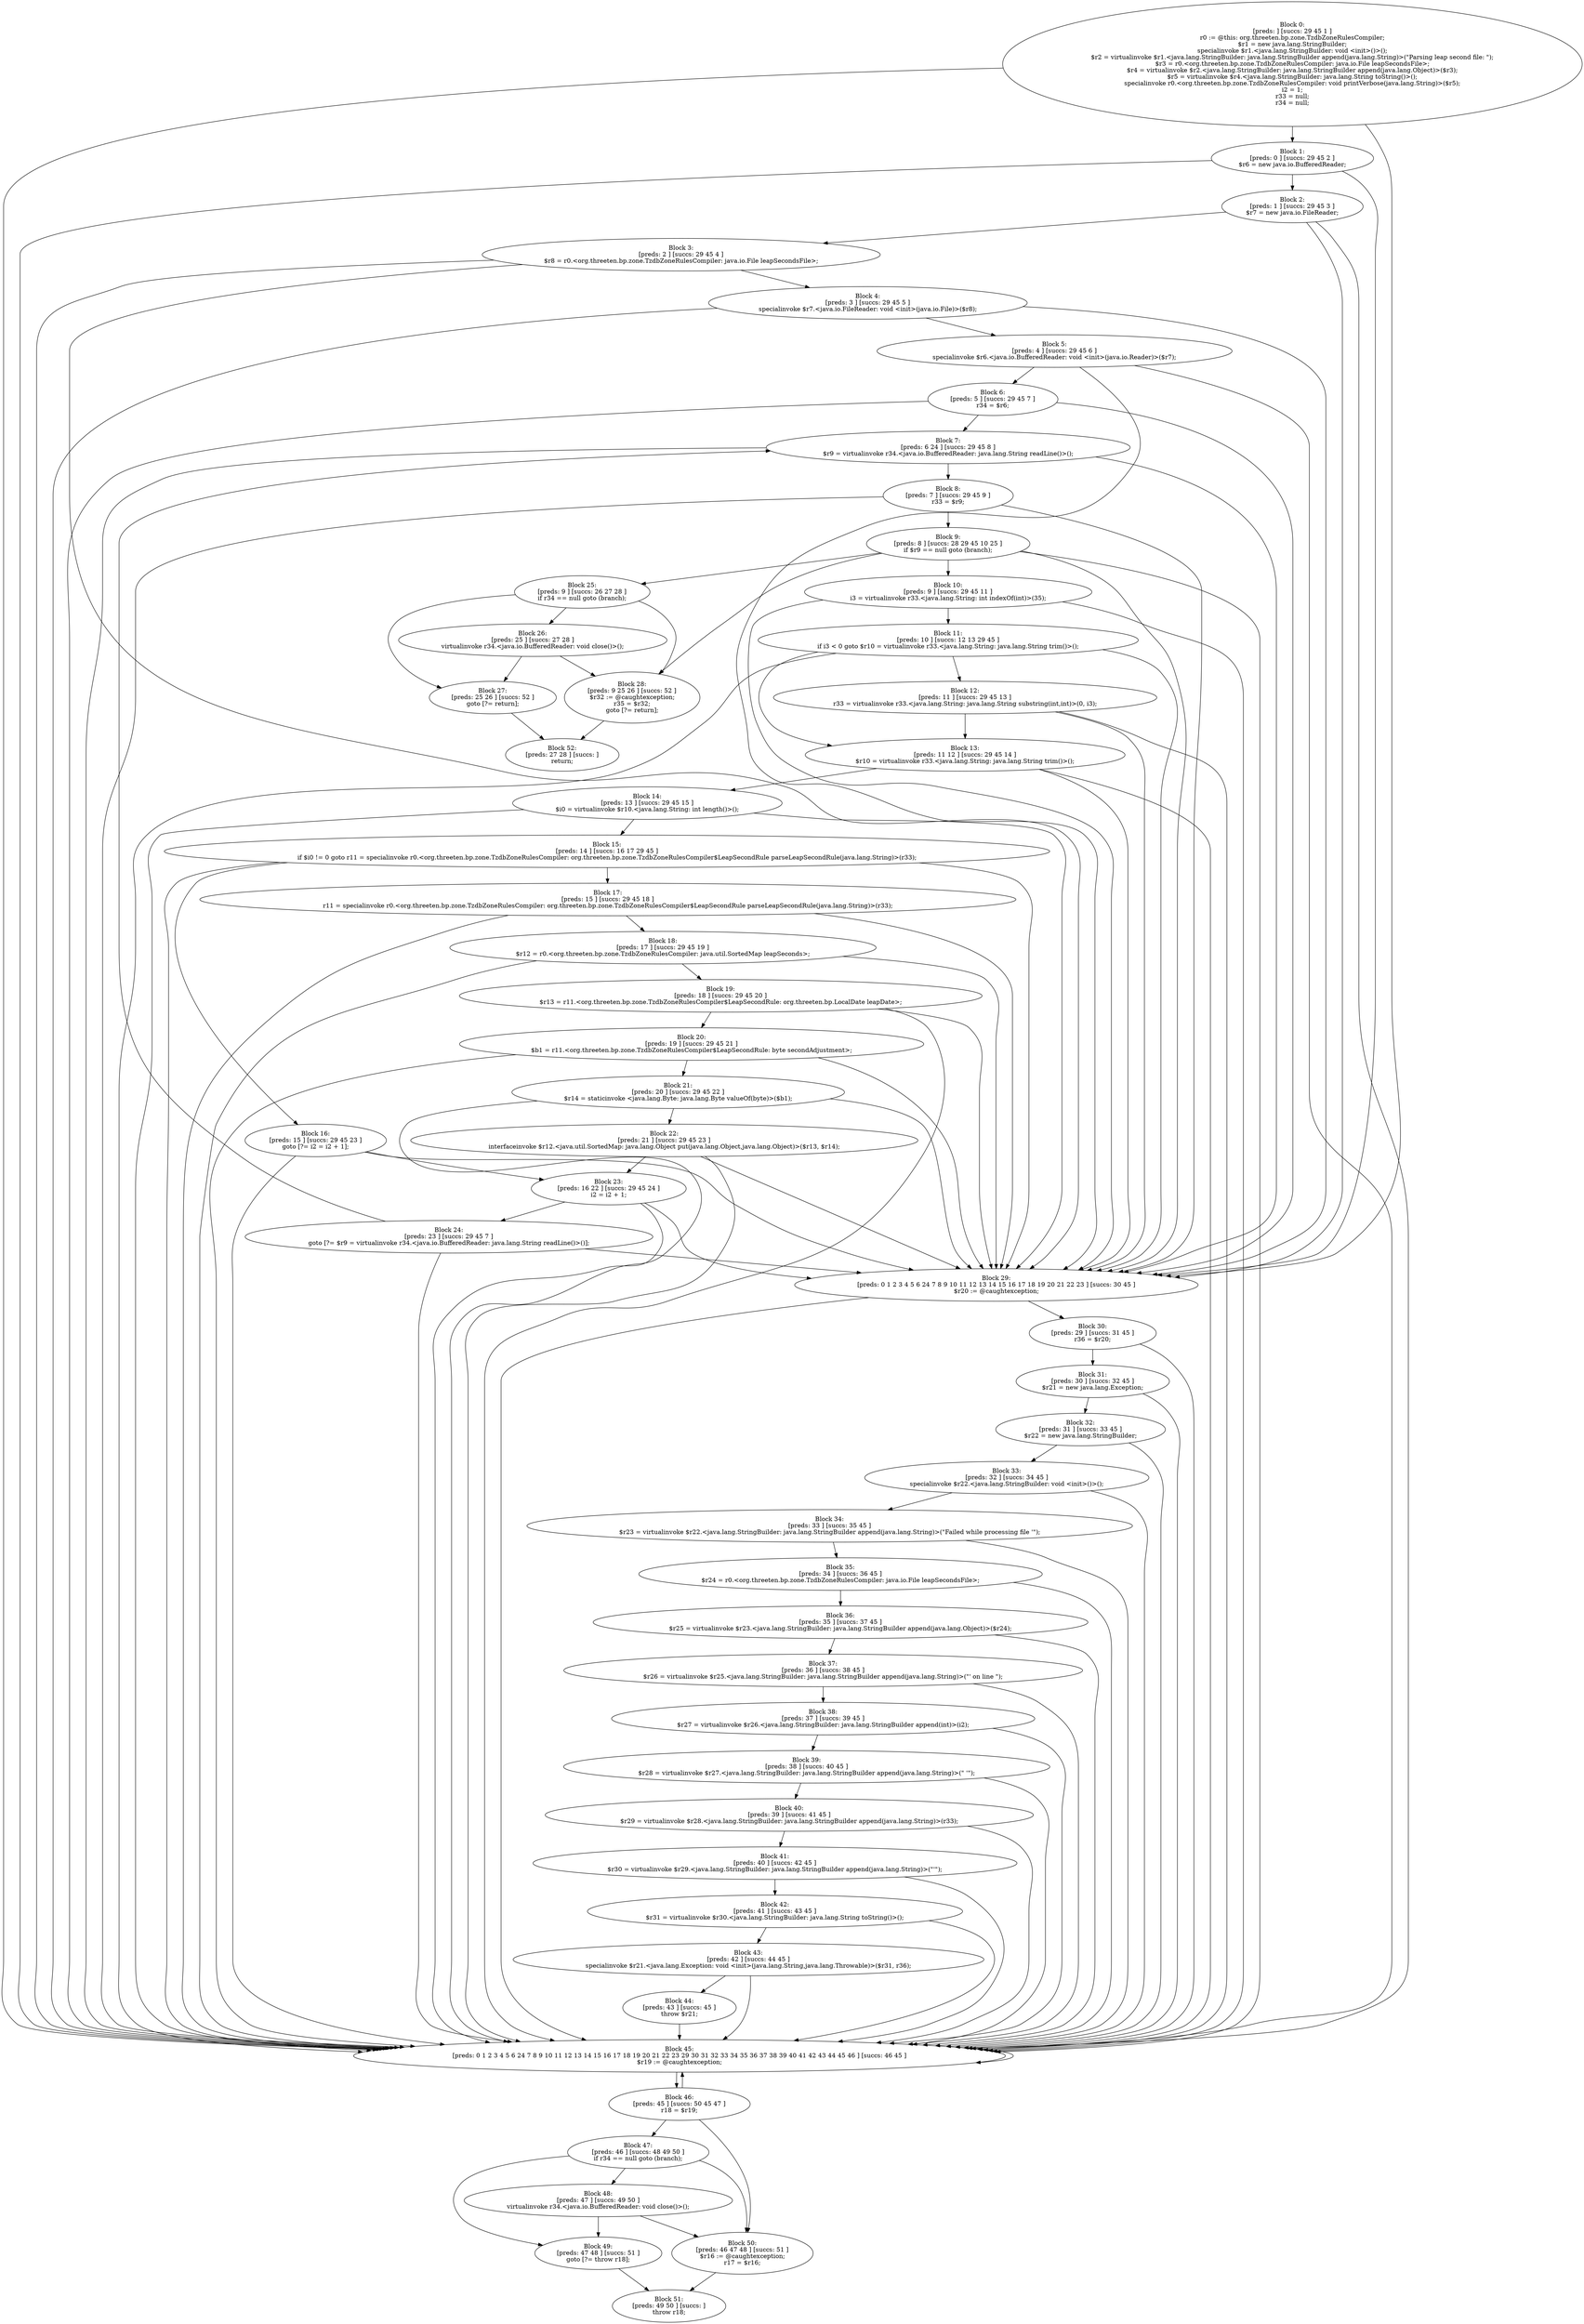 digraph "unitGraph" {
    "Block 0:
[preds: ] [succs: 29 45 1 ]
r0 := @this: org.threeten.bp.zone.TzdbZoneRulesCompiler;
$r1 = new java.lang.StringBuilder;
specialinvoke $r1.<java.lang.StringBuilder: void <init>()>();
$r2 = virtualinvoke $r1.<java.lang.StringBuilder: java.lang.StringBuilder append(java.lang.String)>(\"Parsing leap second file: \");
$r3 = r0.<org.threeten.bp.zone.TzdbZoneRulesCompiler: java.io.File leapSecondsFile>;
$r4 = virtualinvoke $r2.<java.lang.StringBuilder: java.lang.StringBuilder append(java.lang.Object)>($r3);
$r5 = virtualinvoke $r4.<java.lang.StringBuilder: java.lang.String toString()>();
specialinvoke r0.<org.threeten.bp.zone.TzdbZoneRulesCompiler: void printVerbose(java.lang.String)>($r5);
i2 = 1;
r33 = null;
r34 = null;
"
    "Block 1:
[preds: 0 ] [succs: 29 45 2 ]
$r6 = new java.io.BufferedReader;
"
    "Block 2:
[preds: 1 ] [succs: 29 45 3 ]
$r7 = new java.io.FileReader;
"
    "Block 3:
[preds: 2 ] [succs: 29 45 4 ]
$r8 = r0.<org.threeten.bp.zone.TzdbZoneRulesCompiler: java.io.File leapSecondsFile>;
"
    "Block 4:
[preds: 3 ] [succs: 29 45 5 ]
specialinvoke $r7.<java.io.FileReader: void <init>(java.io.File)>($r8);
"
    "Block 5:
[preds: 4 ] [succs: 29 45 6 ]
specialinvoke $r6.<java.io.BufferedReader: void <init>(java.io.Reader)>($r7);
"
    "Block 6:
[preds: 5 ] [succs: 29 45 7 ]
r34 = $r6;
"
    "Block 7:
[preds: 6 24 ] [succs: 29 45 8 ]
$r9 = virtualinvoke r34.<java.io.BufferedReader: java.lang.String readLine()>();
"
    "Block 8:
[preds: 7 ] [succs: 29 45 9 ]
r33 = $r9;
"
    "Block 9:
[preds: 8 ] [succs: 28 29 45 10 25 ]
if $r9 == null goto (branch);
"
    "Block 10:
[preds: 9 ] [succs: 29 45 11 ]
i3 = virtualinvoke r33.<java.lang.String: int indexOf(int)>(35);
"
    "Block 11:
[preds: 10 ] [succs: 12 13 29 45 ]
if i3 < 0 goto $r10 = virtualinvoke r33.<java.lang.String: java.lang.String trim()>();
"
    "Block 12:
[preds: 11 ] [succs: 29 45 13 ]
r33 = virtualinvoke r33.<java.lang.String: java.lang.String substring(int,int)>(0, i3);
"
    "Block 13:
[preds: 11 12 ] [succs: 29 45 14 ]
$r10 = virtualinvoke r33.<java.lang.String: java.lang.String trim()>();
"
    "Block 14:
[preds: 13 ] [succs: 29 45 15 ]
$i0 = virtualinvoke $r10.<java.lang.String: int length()>();
"
    "Block 15:
[preds: 14 ] [succs: 16 17 29 45 ]
if $i0 != 0 goto r11 = specialinvoke r0.<org.threeten.bp.zone.TzdbZoneRulesCompiler: org.threeten.bp.zone.TzdbZoneRulesCompiler$LeapSecondRule parseLeapSecondRule(java.lang.String)>(r33);
"
    "Block 16:
[preds: 15 ] [succs: 29 45 23 ]
goto [?= i2 = i2 + 1];
"
    "Block 17:
[preds: 15 ] [succs: 29 45 18 ]
r11 = specialinvoke r0.<org.threeten.bp.zone.TzdbZoneRulesCompiler: org.threeten.bp.zone.TzdbZoneRulesCompiler$LeapSecondRule parseLeapSecondRule(java.lang.String)>(r33);
"
    "Block 18:
[preds: 17 ] [succs: 29 45 19 ]
$r12 = r0.<org.threeten.bp.zone.TzdbZoneRulesCompiler: java.util.SortedMap leapSeconds>;
"
    "Block 19:
[preds: 18 ] [succs: 29 45 20 ]
$r13 = r11.<org.threeten.bp.zone.TzdbZoneRulesCompiler$LeapSecondRule: org.threeten.bp.LocalDate leapDate>;
"
    "Block 20:
[preds: 19 ] [succs: 29 45 21 ]
$b1 = r11.<org.threeten.bp.zone.TzdbZoneRulesCompiler$LeapSecondRule: byte secondAdjustment>;
"
    "Block 21:
[preds: 20 ] [succs: 29 45 22 ]
$r14 = staticinvoke <java.lang.Byte: java.lang.Byte valueOf(byte)>($b1);
"
    "Block 22:
[preds: 21 ] [succs: 29 45 23 ]
interfaceinvoke $r12.<java.util.SortedMap: java.lang.Object put(java.lang.Object,java.lang.Object)>($r13, $r14);
"
    "Block 23:
[preds: 16 22 ] [succs: 29 45 24 ]
i2 = i2 + 1;
"
    "Block 24:
[preds: 23 ] [succs: 29 45 7 ]
goto [?= $r9 = virtualinvoke r34.<java.io.BufferedReader: java.lang.String readLine()>()];
"
    "Block 25:
[preds: 9 ] [succs: 26 27 28 ]
if r34 == null goto (branch);
"
    "Block 26:
[preds: 25 ] [succs: 27 28 ]
virtualinvoke r34.<java.io.BufferedReader: void close()>();
"
    "Block 27:
[preds: 25 26 ] [succs: 52 ]
goto [?= return];
"
    "Block 28:
[preds: 9 25 26 ] [succs: 52 ]
$r32 := @caughtexception;
r35 = $r32;
goto [?= return];
"
    "Block 29:
[preds: 0 1 2 3 4 5 6 24 7 8 9 10 11 12 13 14 15 16 17 18 19 20 21 22 23 ] [succs: 30 45 ]
$r20 := @caughtexception;
"
    "Block 30:
[preds: 29 ] [succs: 31 45 ]
r36 = $r20;
"
    "Block 31:
[preds: 30 ] [succs: 32 45 ]
$r21 = new java.lang.Exception;
"
    "Block 32:
[preds: 31 ] [succs: 33 45 ]
$r22 = new java.lang.StringBuilder;
"
    "Block 33:
[preds: 32 ] [succs: 34 45 ]
specialinvoke $r22.<java.lang.StringBuilder: void <init>()>();
"
    "Block 34:
[preds: 33 ] [succs: 35 45 ]
$r23 = virtualinvoke $r22.<java.lang.StringBuilder: java.lang.StringBuilder append(java.lang.String)>(\"Failed while processing file \'\");
"
    "Block 35:
[preds: 34 ] [succs: 36 45 ]
$r24 = r0.<org.threeten.bp.zone.TzdbZoneRulesCompiler: java.io.File leapSecondsFile>;
"
    "Block 36:
[preds: 35 ] [succs: 37 45 ]
$r25 = virtualinvoke $r23.<java.lang.StringBuilder: java.lang.StringBuilder append(java.lang.Object)>($r24);
"
    "Block 37:
[preds: 36 ] [succs: 38 45 ]
$r26 = virtualinvoke $r25.<java.lang.StringBuilder: java.lang.StringBuilder append(java.lang.String)>(\"\' on line \");
"
    "Block 38:
[preds: 37 ] [succs: 39 45 ]
$r27 = virtualinvoke $r26.<java.lang.StringBuilder: java.lang.StringBuilder append(int)>(i2);
"
    "Block 39:
[preds: 38 ] [succs: 40 45 ]
$r28 = virtualinvoke $r27.<java.lang.StringBuilder: java.lang.StringBuilder append(java.lang.String)>(\" \'\");
"
    "Block 40:
[preds: 39 ] [succs: 41 45 ]
$r29 = virtualinvoke $r28.<java.lang.StringBuilder: java.lang.StringBuilder append(java.lang.String)>(r33);
"
    "Block 41:
[preds: 40 ] [succs: 42 45 ]
$r30 = virtualinvoke $r29.<java.lang.StringBuilder: java.lang.StringBuilder append(java.lang.String)>(\"\'\");
"
    "Block 42:
[preds: 41 ] [succs: 43 45 ]
$r31 = virtualinvoke $r30.<java.lang.StringBuilder: java.lang.String toString()>();
"
    "Block 43:
[preds: 42 ] [succs: 44 45 ]
specialinvoke $r21.<java.lang.Exception: void <init>(java.lang.String,java.lang.Throwable)>($r31, r36);
"
    "Block 44:
[preds: 43 ] [succs: 45 ]
throw $r21;
"
    "Block 45:
[preds: 0 1 2 3 4 5 6 24 7 8 9 10 11 12 13 14 15 16 17 18 19 20 21 22 23 29 30 31 32 33 34 35 36 37 38 39 40 41 42 43 44 45 46 ] [succs: 46 45 ]
$r19 := @caughtexception;
"
    "Block 46:
[preds: 45 ] [succs: 50 45 47 ]
r18 = $r19;
"
    "Block 47:
[preds: 46 ] [succs: 48 49 50 ]
if r34 == null goto (branch);
"
    "Block 48:
[preds: 47 ] [succs: 49 50 ]
virtualinvoke r34.<java.io.BufferedReader: void close()>();
"
    "Block 49:
[preds: 47 48 ] [succs: 51 ]
goto [?= throw r18];
"
    "Block 50:
[preds: 46 47 48 ] [succs: 51 ]
$r16 := @caughtexception;
r17 = $r16;
"
    "Block 51:
[preds: 49 50 ] [succs: ]
throw r18;
"
    "Block 52:
[preds: 27 28 ] [succs: ]
return;
"
    "Block 0:
[preds: ] [succs: 29 45 1 ]
r0 := @this: org.threeten.bp.zone.TzdbZoneRulesCompiler;
$r1 = new java.lang.StringBuilder;
specialinvoke $r1.<java.lang.StringBuilder: void <init>()>();
$r2 = virtualinvoke $r1.<java.lang.StringBuilder: java.lang.StringBuilder append(java.lang.String)>(\"Parsing leap second file: \");
$r3 = r0.<org.threeten.bp.zone.TzdbZoneRulesCompiler: java.io.File leapSecondsFile>;
$r4 = virtualinvoke $r2.<java.lang.StringBuilder: java.lang.StringBuilder append(java.lang.Object)>($r3);
$r5 = virtualinvoke $r4.<java.lang.StringBuilder: java.lang.String toString()>();
specialinvoke r0.<org.threeten.bp.zone.TzdbZoneRulesCompiler: void printVerbose(java.lang.String)>($r5);
i2 = 1;
r33 = null;
r34 = null;
"->"Block 29:
[preds: 0 1 2 3 4 5 6 24 7 8 9 10 11 12 13 14 15 16 17 18 19 20 21 22 23 ] [succs: 30 45 ]
$r20 := @caughtexception;
";
    "Block 0:
[preds: ] [succs: 29 45 1 ]
r0 := @this: org.threeten.bp.zone.TzdbZoneRulesCompiler;
$r1 = new java.lang.StringBuilder;
specialinvoke $r1.<java.lang.StringBuilder: void <init>()>();
$r2 = virtualinvoke $r1.<java.lang.StringBuilder: java.lang.StringBuilder append(java.lang.String)>(\"Parsing leap second file: \");
$r3 = r0.<org.threeten.bp.zone.TzdbZoneRulesCompiler: java.io.File leapSecondsFile>;
$r4 = virtualinvoke $r2.<java.lang.StringBuilder: java.lang.StringBuilder append(java.lang.Object)>($r3);
$r5 = virtualinvoke $r4.<java.lang.StringBuilder: java.lang.String toString()>();
specialinvoke r0.<org.threeten.bp.zone.TzdbZoneRulesCompiler: void printVerbose(java.lang.String)>($r5);
i2 = 1;
r33 = null;
r34 = null;
"->"Block 45:
[preds: 0 1 2 3 4 5 6 24 7 8 9 10 11 12 13 14 15 16 17 18 19 20 21 22 23 29 30 31 32 33 34 35 36 37 38 39 40 41 42 43 44 45 46 ] [succs: 46 45 ]
$r19 := @caughtexception;
";
    "Block 0:
[preds: ] [succs: 29 45 1 ]
r0 := @this: org.threeten.bp.zone.TzdbZoneRulesCompiler;
$r1 = new java.lang.StringBuilder;
specialinvoke $r1.<java.lang.StringBuilder: void <init>()>();
$r2 = virtualinvoke $r1.<java.lang.StringBuilder: java.lang.StringBuilder append(java.lang.String)>(\"Parsing leap second file: \");
$r3 = r0.<org.threeten.bp.zone.TzdbZoneRulesCompiler: java.io.File leapSecondsFile>;
$r4 = virtualinvoke $r2.<java.lang.StringBuilder: java.lang.StringBuilder append(java.lang.Object)>($r3);
$r5 = virtualinvoke $r4.<java.lang.StringBuilder: java.lang.String toString()>();
specialinvoke r0.<org.threeten.bp.zone.TzdbZoneRulesCompiler: void printVerbose(java.lang.String)>($r5);
i2 = 1;
r33 = null;
r34 = null;
"->"Block 1:
[preds: 0 ] [succs: 29 45 2 ]
$r6 = new java.io.BufferedReader;
";
    "Block 1:
[preds: 0 ] [succs: 29 45 2 ]
$r6 = new java.io.BufferedReader;
"->"Block 29:
[preds: 0 1 2 3 4 5 6 24 7 8 9 10 11 12 13 14 15 16 17 18 19 20 21 22 23 ] [succs: 30 45 ]
$r20 := @caughtexception;
";
    "Block 1:
[preds: 0 ] [succs: 29 45 2 ]
$r6 = new java.io.BufferedReader;
"->"Block 45:
[preds: 0 1 2 3 4 5 6 24 7 8 9 10 11 12 13 14 15 16 17 18 19 20 21 22 23 29 30 31 32 33 34 35 36 37 38 39 40 41 42 43 44 45 46 ] [succs: 46 45 ]
$r19 := @caughtexception;
";
    "Block 1:
[preds: 0 ] [succs: 29 45 2 ]
$r6 = new java.io.BufferedReader;
"->"Block 2:
[preds: 1 ] [succs: 29 45 3 ]
$r7 = new java.io.FileReader;
";
    "Block 2:
[preds: 1 ] [succs: 29 45 3 ]
$r7 = new java.io.FileReader;
"->"Block 29:
[preds: 0 1 2 3 4 5 6 24 7 8 9 10 11 12 13 14 15 16 17 18 19 20 21 22 23 ] [succs: 30 45 ]
$r20 := @caughtexception;
";
    "Block 2:
[preds: 1 ] [succs: 29 45 3 ]
$r7 = new java.io.FileReader;
"->"Block 45:
[preds: 0 1 2 3 4 5 6 24 7 8 9 10 11 12 13 14 15 16 17 18 19 20 21 22 23 29 30 31 32 33 34 35 36 37 38 39 40 41 42 43 44 45 46 ] [succs: 46 45 ]
$r19 := @caughtexception;
";
    "Block 2:
[preds: 1 ] [succs: 29 45 3 ]
$r7 = new java.io.FileReader;
"->"Block 3:
[preds: 2 ] [succs: 29 45 4 ]
$r8 = r0.<org.threeten.bp.zone.TzdbZoneRulesCompiler: java.io.File leapSecondsFile>;
";
    "Block 3:
[preds: 2 ] [succs: 29 45 4 ]
$r8 = r0.<org.threeten.bp.zone.TzdbZoneRulesCompiler: java.io.File leapSecondsFile>;
"->"Block 29:
[preds: 0 1 2 3 4 5 6 24 7 8 9 10 11 12 13 14 15 16 17 18 19 20 21 22 23 ] [succs: 30 45 ]
$r20 := @caughtexception;
";
    "Block 3:
[preds: 2 ] [succs: 29 45 4 ]
$r8 = r0.<org.threeten.bp.zone.TzdbZoneRulesCompiler: java.io.File leapSecondsFile>;
"->"Block 45:
[preds: 0 1 2 3 4 5 6 24 7 8 9 10 11 12 13 14 15 16 17 18 19 20 21 22 23 29 30 31 32 33 34 35 36 37 38 39 40 41 42 43 44 45 46 ] [succs: 46 45 ]
$r19 := @caughtexception;
";
    "Block 3:
[preds: 2 ] [succs: 29 45 4 ]
$r8 = r0.<org.threeten.bp.zone.TzdbZoneRulesCompiler: java.io.File leapSecondsFile>;
"->"Block 4:
[preds: 3 ] [succs: 29 45 5 ]
specialinvoke $r7.<java.io.FileReader: void <init>(java.io.File)>($r8);
";
    "Block 4:
[preds: 3 ] [succs: 29 45 5 ]
specialinvoke $r7.<java.io.FileReader: void <init>(java.io.File)>($r8);
"->"Block 29:
[preds: 0 1 2 3 4 5 6 24 7 8 9 10 11 12 13 14 15 16 17 18 19 20 21 22 23 ] [succs: 30 45 ]
$r20 := @caughtexception;
";
    "Block 4:
[preds: 3 ] [succs: 29 45 5 ]
specialinvoke $r7.<java.io.FileReader: void <init>(java.io.File)>($r8);
"->"Block 45:
[preds: 0 1 2 3 4 5 6 24 7 8 9 10 11 12 13 14 15 16 17 18 19 20 21 22 23 29 30 31 32 33 34 35 36 37 38 39 40 41 42 43 44 45 46 ] [succs: 46 45 ]
$r19 := @caughtexception;
";
    "Block 4:
[preds: 3 ] [succs: 29 45 5 ]
specialinvoke $r7.<java.io.FileReader: void <init>(java.io.File)>($r8);
"->"Block 5:
[preds: 4 ] [succs: 29 45 6 ]
specialinvoke $r6.<java.io.BufferedReader: void <init>(java.io.Reader)>($r7);
";
    "Block 5:
[preds: 4 ] [succs: 29 45 6 ]
specialinvoke $r6.<java.io.BufferedReader: void <init>(java.io.Reader)>($r7);
"->"Block 29:
[preds: 0 1 2 3 4 5 6 24 7 8 9 10 11 12 13 14 15 16 17 18 19 20 21 22 23 ] [succs: 30 45 ]
$r20 := @caughtexception;
";
    "Block 5:
[preds: 4 ] [succs: 29 45 6 ]
specialinvoke $r6.<java.io.BufferedReader: void <init>(java.io.Reader)>($r7);
"->"Block 45:
[preds: 0 1 2 3 4 5 6 24 7 8 9 10 11 12 13 14 15 16 17 18 19 20 21 22 23 29 30 31 32 33 34 35 36 37 38 39 40 41 42 43 44 45 46 ] [succs: 46 45 ]
$r19 := @caughtexception;
";
    "Block 5:
[preds: 4 ] [succs: 29 45 6 ]
specialinvoke $r6.<java.io.BufferedReader: void <init>(java.io.Reader)>($r7);
"->"Block 6:
[preds: 5 ] [succs: 29 45 7 ]
r34 = $r6;
";
    "Block 6:
[preds: 5 ] [succs: 29 45 7 ]
r34 = $r6;
"->"Block 29:
[preds: 0 1 2 3 4 5 6 24 7 8 9 10 11 12 13 14 15 16 17 18 19 20 21 22 23 ] [succs: 30 45 ]
$r20 := @caughtexception;
";
    "Block 6:
[preds: 5 ] [succs: 29 45 7 ]
r34 = $r6;
"->"Block 45:
[preds: 0 1 2 3 4 5 6 24 7 8 9 10 11 12 13 14 15 16 17 18 19 20 21 22 23 29 30 31 32 33 34 35 36 37 38 39 40 41 42 43 44 45 46 ] [succs: 46 45 ]
$r19 := @caughtexception;
";
    "Block 6:
[preds: 5 ] [succs: 29 45 7 ]
r34 = $r6;
"->"Block 7:
[preds: 6 24 ] [succs: 29 45 8 ]
$r9 = virtualinvoke r34.<java.io.BufferedReader: java.lang.String readLine()>();
";
    "Block 7:
[preds: 6 24 ] [succs: 29 45 8 ]
$r9 = virtualinvoke r34.<java.io.BufferedReader: java.lang.String readLine()>();
"->"Block 29:
[preds: 0 1 2 3 4 5 6 24 7 8 9 10 11 12 13 14 15 16 17 18 19 20 21 22 23 ] [succs: 30 45 ]
$r20 := @caughtexception;
";
    "Block 7:
[preds: 6 24 ] [succs: 29 45 8 ]
$r9 = virtualinvoke r34.<java.io.BufferedReader: java.lang.String readLine()>();
"->"Block 45:
[preds: 0 1 2 3 4 5 6 24 7 8 9 10 11 12 13 14 15 16 17 18 19 20 21 22 23 29 30 31 32 33 34 35 36 37 38 39 40 41 42 43 44 45 46 ] [succs: 46 45 ]
$r19 := @caughtexception;
";
    "Block 7:
[preds: 6 24 ] [succs: 29 45 8 ]
$r9 = virtualinvoke r34.<java.io.BufferedReader: java.lang.String readLine()>();
"->"Block 8:
[preds: 7 ] [succs: 29 45 9 ]
r33 = $r9;
";
    "Block 8:
[preds: 7 ] [succs: 29 45 9 ]
r33 = $r9;
"->"Block 29:
[preds: 0 1 2 3 4 5 6 24 7 8 9 10 11 12 13 14 15 16 17 18 19 20 21 22 23 ] [succs: 30 45 ]
$r20 := @caughtexception;
";
    "Block 8:
[preds: 7 ] [succs: 29 45 9 ]
r33 = $r9;
"->"Block 45:
[preds: 0 1 2 3 4 5 6 24 7 8 9 10 11 12 13 14 15 16 17 18 19 20 21 22 23 29 30 31 32 33 34 35 36 37 38 39 40 41 42 43 44 45 46 ] [succs: 46 45 ]
$r19 := @caughtexception;
";
    "Block 8:
[preds: 7 ] [succs: 29 45 9 ]
r33 = $r9;
"->"Block 9:
[preds: 8 ] [succs: 28 29 45 10 25 ]
if $r9 == null goto (branch);
";
    "Block 9:
[preds: 8 ] [succs: 28 29 45 10 25 ]
if $r9 == null goto (branch);
"->"Block 28:
[preds: 9 25 26 ] [succs: 52 ]
$r32 := @caughtexception;
r35 = $r32;
goto [?= return];
";
    "Block 9:
[preds: 8 ] [succs: 28 29 45 10 25 ]
if $r9 == null goto (branch);
"->"Block 29:
[preds: 0 1 2 3 4 5 6 24 7 8 9 10 11 12 13 14 15 16 17 18 19 20 21 22 23 ] [succs: 30 45 ]
$r20 := @caughtexception;
";
    "Block 9:
[preds: 8 ] [succs: 28 29 45 10 25 ]
if $r9 == null goto (branch);
"->"Block 45:
[preds: 0 1 2 3 4 5 6 24 7 8 9 10 11 12 13 14 15 16 17 18 19 20 21 22 23 29 30 31 32 33 34 35 36 37 38 39 40 41 42 43 44 45 46 ] [succs: 46 45 ]
$r19 := @caughtexception;
";
    "Block 9:
[preds: 8 ] [succs: 28 29 45 10 25 ]
if $r9 == null goto (branch);
"->"Block 10:
[preds: 9 ] [succs: 29 45 11 ]
i3 = virtualinvoke r33.<java.lang.String: int indexOf(int)>(35);
";
    "Block 9:
[preds: 8 ] [succs: 28 29 45 10 25 ]
if $r9 == null goto (branch);
"->"Block 25:
[preds: 9 ] [succs: 26 27 28 ]
if r34 == null goto (branch);
";
    "Block 10:
[preds: 9 ] [succs: 29 45 11 ]
i3 = virtualinvoke r33.<java.lang.String: int indexOf(int)>(35);
"->"Block 29:
[preds: 0 1 2 3 4 5 6 24 7 8 9 10 11 12 13 14 15 16 17 18 19 20 21 22 23 ] [succs: 30 45 ]
$r20 := @caughtexception;
";
    "Block 10:
[preds: 9 ] [succs: 29 45 11 ]
i3 = virtualinvoke r33.<java.lang.String: int indexOf(int)>(35);
"->"Block 45:
[preds: 0 1 2 3 4 5 6 24 7 8 9 10 11 12 13 14 15 16 17 18 19 20 21 22 23 29 30 31 32 33 34 35 36 37 38 39 40 41 42 43 44 45 46 ] [succs: 46 45 ]
$r19 := @caughtexception;
";
    "Block 10:
[preds: 9 ] [succs: 29 45 11 ]
i3 = virtualinvoke r33.<java.lang.String: int indexOf(int)>(35);
"->"Block 11:
[preds: 10 ] [succs: 12 13 29 45 ]
if i3 < 0 goto $r10 = virtualinvoke r33.<java.lang.String: java.lang.String trim()>();
";
    "Block 11:
[preds: 10 ] [succs: 12 13 29 45 ]
if i3 < 0 goto $r10 = virtualinvoke r33.<java.lang.String: java.lang.String trim()>();
"->"Block 12:
[preds: 11 ] [succs: 29 45 13 ]
r33 = virtualinvoke r33.<java.lang.String: java.lang.String substring(int,int)>(0, i3);
";
    "Block 11:
[preds: 10 ] [succs: 12 13 29 45 ]
if i3 < 0 goto $r10 = virtualinvoke r33.<java.lang.String: java.lang.String trim()>();
"->"Block 13:
[preds: 11 12 ] [succs: 29 45 14 ]
$r10 = virtualinvoke r33.<java.lang.String: java.lang.String trim()>();
";
    "Block 11:
[preds: 10 ] [succs: 12 13 29 45 ]
if i3 < 0 goto $r10 = virtualinvoke r33.<java.lang.String: java.lang.String trim()>();
"->"Block 29:
[preds: 0 1 2 3 4 5 6 24 7 8 9 10 11 12 13 14 15 16 17 18 19 20 21 22 23 ] [succs: 30 45 ]
$r20 := @caughtexception;
";
    "Block 11:
[preds: 10 ] [succs: 12 13 29 45 ]
if i3 < 0 goto $r10 = virtualinvoke r33.<java.lang.String: java.lang.String trim()>();
"->"Block 45:
[preds: 0 1 2 3 4 5 6 24 7 8 9 10 11 12 13 14 15 16 17 18 19 20 21 22 23 29 30 31 32 33 34 35 36 37 38 39 40 41 42 43 44 45 46 ] [succs: 46 45 ]
$r19 := @caughtexception;
";
    "Block 12:
[preds: 11 ] [succs: 29 45 13 ]
r33 = virtualinvoke r33.<java.lang.String: java.lang.String substring(int,int)>(0, i3);
"->"Block 29:
[preds: 0 1 2 3 4 5 6 24 7 8 9 10 11 12 13 14 15 16 17 18 19 20 21 22 23 ] [succs: 30 45 ]
$r20 := @caughtexception;
";
    "Block 12:
[preds: 11 ] [succs: 29 45 13 ]
r33 = virtualinvoke r33.<java.lang.String: java.lang.String substring(int,int)>(0, i3);
"->"Block 45:
[preds: 0 1 2 3 4 5 6 24 7 8 9 10 11 12 13 14 15 16 17 18 19 20 21 22 23 29 30 31 32 33 34 35 36 37 38 39 40 41 42 43 44 45 46 ] [succs: 46 45 ]
$r19 := @caughtexception;
";
    "Block 12:
[preds: 11 ] [succs: 29 45 13 ]
r33 = virtualinvoke r33.<java.lang.String: java.lang.String substring(int,int)>(0, i3);
"->"Block 13:
[preds: 11 12 ] [succs: 29 45 14 ]
$r10 = virtualinvoke r33.<java.lang.String: java.lang.String trim()>();
";
    "Block 13:
[preds: 11 12 ] [succs: 29 45 14 ]
$r10 = virtualinvoke r33.<java.lang.String: java.lang.String trim()>();
"->"Block 29:
[preds: 0 1 2 3 4 5 6 24 7 8 9 10 11 12 13 14 15 16 17 18 19 20 21 22 23 ] [succs: 30 45 ]
$r20 := @caughtexception;
";
    "Block 13:
[preds: 11 12 ] [succs: 29 45 14 ]
$r10 = virtualinvoke r33.<java.lang.String: java.lang.String trim()>();
"->"Block 45:
[preds: 0 1 2 3 4 5 6 24 7 8 9 10 11 12 13 14 15 16 17 18 19 20 21 22 23 29 30 31 32 33 34 35 36 37 38 39 40 41 42 43 44 45 46 ] [succs: 46 45 ]
$r19 := @caughtexception;
";
    "Block 13:
[preds: 11 12 ] [succs: 29 45 14 ]
$r10 = virtualinvoke r33.<java.lang.String: java.lang.String trim()>();
"->"Block 14:
[preds: 13 ] [succs: 29 45 15 ]
$i0 = virtualinvoke $r10.<java.lang.String: int length()>();
";
    "Block 14:
[preds: 13 ] [succs: 29 45 15 ]
$i0 = virtualinvoke $r10.<java.lang.String: int length()>();
"->"Block 29:
[preds: 0 1 2 3 4 5 6 24 7 8 9 10 11 12 13 14 15 16 17 18 19 20 21 22 23 ] [succs: 30 45 ]
$r20 := @caughtexception;
";
    "Block 14:
[preds: 13 ] [succs: 29 45 15 ]
$i0 = virtualinvoke $r10.<java.lang.String: int length()>();
"->"Block 45:
[preds: 0 1 2 3 4 5 6 24 7 8 9 10 11 12 13 14 15 16 17 18 19 20 21 22 23 29 30 31 32 33 34 35 36 37 38 39 40 41 42 43 44 45 46 ] [succs: 46 45 ]
$r19 := @caughtexception;
";
    "Block 14:
[preds: 13 ] [succs: 29 45 15 ]
$i0 = virtualinvoke $r10.<java.lang.String: int length()>();
"->"Block 15:
[preds: 14 ] [succs: 16 17 29 45 ]
if $i0 != 0 goto r11 = specialinvoke r0.<org.threeten.bp.zone.TzdbZoneRulesCompiler: org.threeten.bp.zone.TzdbZoneRulesCompiler$LeapSecondRule parseLeapSecondRule(java.lang.String)>(r33);
";
    "Block 15:
[preds: 14 ] [succs: 16 17 29 45 ]
if $i0 != 0 goto r11 = specialinvoke r0.<org.threeten.bp.zone.TzdbZoneRulesCompiler: org.threeten.bp.zone.TzdbZoneRulesCompiler$LeapSecondRule parseLeapSecondRule(java.lang.String)>(r33);
"->"Block 16:
[preds: 15 ] [succs: 29 45 23 ]
goto [?= i2 = i2 + 1];
";
    "Block 15:
[preds: 14 ] [succs: 16 17 29 45 ]
if $i0 != 0 goto r11 = specialinvoke r0.<org.threeten.bp.zone.TzdbZoneRulesCompiler: org.threeten.bp.zone.TzdbZoneRulesCompiler$LeapSecondRule parseLeapSecondRule(java.lang.String)>(r33);
"->"Block 17:
[preds: 15 ] [succs: 29 45 18 ]
r11 = specialinvoke r0.<org.threeten.bp.zone.TzdbZoneRulesCompiler: org.threeten.bp.zone.TzdbZoneRulesCompiler$LeapSecondRule parseLeapSecondRule(java.lang.String)>(r33);
";
    "Block 15:
[preds: 14 ] [succs: 16 17 29 45 ]
if $i0 != 0 goto r11 = specialinvoke r0.<org.threeten.bp.zone.TzdbZoneRulesCompiler: org.threeten.bp.zone.TzdbZoneRulesCompiler$LeapSecondRule parseLeapSecondRule(java.lang.String)>(r33);
"->"Block 29:
[preds: 0 1 2 3 4 5 6 24 7 8 9 10 11 12 13 14 15 16 17 18 19 20 21 22 23 ] [succs: 30 45 ]
$r20 := @caughtexception;
";
    "Block 15:
[preds: 14 ] [succs: 16 17 29 45 ]
if $i0 != 0 goto r11 = specialinvoke r0.<org.threeten.bp.zone.TzdbZoneRulesCompiler: org.threeten.bp.zone.TzdbZoneRulesCompiler$LeapSecondRule parseLeapSecondRule(java.lang.String)>(r33);
"->"Block 45:
[preds: 0 1 2 3 4 5 6 24 7 8 9 10 11 12 13 14 15 16 17 18 19 20 21 22 23 29 30 31 32 33 34 35 36 37 38 39 40 41 42 43 44 45 46 ] [succs: 46 45 ]
$r19 := @caughtexception;
";
    "Block 16:
[preds: 15 ] [succs: 29 45 23 ]
goto [?= i2 = i2 + 1];
"->"Block 29:
[preds: 0 1 2 3 4 5 6 24 7 8 9 10 11 12 13 14 15 16 17 18 19 20 21 22 23 ] [succs: 30 45 ]
$r20 := @caughtexception;
";
    "Block 16:
[preds: 15 ] [succs: 29 45 23 ]
goto [?= i2 = i2 + 1];
"->"Block 45:
[preds: 0 1 2 3 4 5 6 24 7 8 9 10 11 12 13 14 15 16 17 18 19 20 21 22 23 29 30 31 32 33 34 35 36 37 38 39 40 41 42 43 44 45 46 ] [succs: 46 45 ]
$r19 := @caughtexception;
";
    "Block 16:
[preds: 15 ] [succs: 29 45 23 ]
goto [?= i2 = i2 + 1];
"->"Block 23:
[preds: 16 22 ] [succs: 29 45 24 ]
i2 = i2 + 1;
";
    "Block 17:
[preds: 15 ] [succs: 29 45 18 ]
r11 = specialinvoke r0.<org.threeten.bp.zone.TzdbZoneRulesCompiler: org.threeten.bp.zone.TzdbZoneRulesCompiler$LeapSecondRule parseLeapSecondRule(java.lang.String)>(r33);
"->"Block 29:
[preds: 0 1 2 3 4 5 6 24 7 8 9 10 11 12 13 14 15 16 17 18 19 20 21 22 23 ] [succs: 30 45 ]
$r20 := @caughtexception;
";
    "Block 17:
[preds: 15 ] [succs: 29 45 18 ]
r11 = specialinvoke r0.<org.threeten.bp.zone.TzdbZoneRulesCompiler: org.threeten.bp.zone.TzdbZoneRulesCompiler$LeapSecondRule parseLeapSecondRule(java.lang.String)>(r33);
"->"Block 45:
[preds: 0 1 2 3 4 5 6 24 7 8 9 10 11 12 13 14 15 16 17 18 19 20 21 22 23 29 30 31 32 33 34 35 36 37 38 39 40 41 42 43 44 45 46 ] [succs: 46 45 ]
$r19 := @caughtexception;
";
    "Block 17:
[preds: 15 ] [succs: 29 45 18 ]
r11 = specialinvoke r0.<org.threeten.bp.zone.TzdbZoneRulesCompiler: org.threeten.bp.zone.TzdbZoneRulesCompiler$LeapSecondRule parseLeapSecondRule(java.lang.String)>(r33);
"->"Block 18:
[preds: 17 ] [succs: 29 45 19 ]
$r12 = r0.<org.threeten.bp.zone.TzdbZoneRulesCompiler: java.util.SortedMap leapSeconds>;
";
    "Block 18:
[preds: 17 ] [succs: 29 45 19 ]
$r12 = r0.<org.threeten.bp.zone.TzdbZoneRulesCompiler: java.util.SortedMap leapSeconds>;
"->"Block 29:
[preds: 0 1 2 3 4 5 6 24 7 8 9 10 11 12 13 14 15 16 17 18 19 20 21 22 23 ] [succs: 30 45 ]
$r20 := @caughtexception;
";
    "Block 18:
[preds: 17 ] [succs: 29 45 19 ]
$r12 = r0.<org.threeten.bp.zone.TzdbZoneRulesCompiler: java.util.SortedMap leapSeconds>;
"->"Block 45:
[preds: 0 1 2 3 4 5 6 24 7 8 9 10 11 12 13 14 15 16 17 18 19 20 21 22 23 29 30 31 32 33 34 35 36 37 38 39 40 41 42 43 44 45 46 ] [succs: 46 45 ]
$r19 := @caughtexception;
";
    "Block 18:
[preds: 17 ] [succs: 29 45 19 ]
$r12 = r0.<org.threeten.bp.zone.TzdbZoneRulesCompiler: java.util.SortedMap leapSeconds>;
"->"Block 19:
[preds: 18 ] [succs: 29 45 20 ]
$r13 = r11.<org.threeten.bp.zone.TzdbZoneRulesCompiler$LeapSecondRule: org.threeten.bp.LocalDate leapDate>;
";
    "Block 19:
[preds: 18 ] [succs: 29 45 20 ]
$r13 = r11.<org.threeten.bp.zone.TzdbZoneRulesCompiler$LeapSecondRule: org.threeten.bp.LocalDate leapDate>;
"->"Block 29:
[preds: 0 1 2 3 4 5 6 24 7 8 9 10 11 12 13 14 15 16 17 18 19 20 21 22 23 ] [succs: 30 45 ]
$r20 := @caughtexception;
";
    "Block 19:
[preds: 18 ] [succs: 29 45 20 ]
$r13 = r11.<org.threeten.bp.zone.TzdbZoneRulesCompiler$LeapSecondRule: org.threeten.bp.LocalDate leapDate>;
"->"Block 45:
[preds: 0 1 2 3 4 5 6 24 7 8 9 10 11 12 13 14 15 16 17 18 19 20 21 22 23 29 30 31 32 33 34 35 36 37 38 39 40 41 42 43 44 45 46 ] [succs: 46 45 ]
$r19 := @caughtexception;
";
    "Block 19:
[preds: 18 ] [succs: 29 45 20 ]
$r13 = r11.<org.threeten.bp.zone.TzdbZoneRulesCompiler$LeapSecondRule: org.threeten.bp.LocalDate leapDate>;
"->"Block 20:
[preds: 19 ] [succs: 29 45 21 ]
$b1 = r11.<org.threeten.bp.zone.TzdbZoneRulesCompiler$LeapSecondRule: byte secondAdjustment>;
";
    "Block 20:
[preds: 19 ] [succs: 29 45 21 ]
$b1 = r11.<org.threeten.bp.zone.TzdbZoneRulesCompiler$LeapSecondRule: byte secondAdjustment>;
"->"Block 29:
[preds: 0 1 2 3 4 5 6 24 7 8 9 10 11 12 13 14 15 16 17 18 19 20 21 22 23 ] [succs: 30 45 ]
$r20 := @caughtexception;
";
    "Block 20:
[preds: 19 ] [succs: 29 45 21 ]
$b1 = r11.<org.threeten.bp.zone.TzdbZoneRulesCompiler$LeapSecondRule: byte secondAdjustment>;
"->"Block 45:
[preds: 0 1 2 3 4 5 6 24 7 8 9 10 11 12 13 14 15 16 17 18 19 20 21 22 23 29 30 31 32 33 34 35 36 37 38 39 40 41 42 43 44 45 46 ] [succs: 46 45 ]
$r19 := @caughtexception;
";
    "Block 20:
[preds: 19 ] [succs: 29 45 21 ]
$b1 = r11.<org.threeten.bp.zone.TzdbZoneRulesCompiler$LeapSecondRule: byte secondAdjustment>;
"->"Block 21:
[preds: 20 ] [succs: 29 45 22 ]
$r14 = staticinvoke <java.lang.Byte: java.lang.Byte valueOf(byte)>($b1);
";
    "Block 21:
[preds: 20 ] [succs: 29 45 22 ]
$r14 = staticinvoke <java.lang.Byte: java.lang.Byte valueOf(byte)>($b1);
"->"Block 29:
[preds: 0 1 2 3 4 5 6 24 7 8 9 10 11 12 13 14 15 16 17 18 19 20 21 22 23 ] [succs: 30 45 ]
$r20 := @caughtexception;
";
    "Block 21:
[preds: 20 ] [succs: 29 45 22 ]
$r14 = staticinvoke <java.lang.Byte: java.lang.Byte valueOf(byte)>($b1);
"->"Block 45:
[preds: 0 1 2 3 4 5 6 24 7 8 9 10 11 12 13 14 15 16 17 18 19 20 21 22 23 29 30 31 32 33 34 35 36 37 38 39 40 41 42 43 44 45 46 ] [succs: 46 45 ]
$r19 := @caughtexception;
";
    "Block 21:
[preds: 20 ] [succs: 29 45 22 ]
$r14 = staticinvoke <java.lang.Byte: java.lang.Byte valueOf(byte)>($b1);
"->"Block 22:
[preds: 21 ] [succs: 29 45 23 ]
interfaceinvoke $r12.<java.util.SortedMap: java.lang.Object put(java.lang.Object,java.lang.Object)>($r13, $r14);
";
    "Block 22:
[preds: 21 ] [succs: 29 45 23 ]
interfaceinvoke $r12.<java.util.SortedMap: java.lang.Object put(java.lang.Object,java.lang.Object)>($r13, $r14);
"->"Block 29:
[preds: 0 1 2 3 4 5 6 24 7 8 9 10 11 12 13 14 15 16 17 18 19 20 21 22 23 ] [succs: 30 45 ]
$r20 := @caughtexception;
";
    "Block 22:
[preds: 21 ] [succs: 29 45 23 ]
interfaceinvoke $r12.<java.util.SortedMap: java.lang.Object put(java.lang.Object,java.lang.Object)>($r13, $r14);
"->"Block 45:
[preds: 0 1 2 3 4 5 6 24 7 8 9 10 11 12 13 14 15 16 17 18 19 20 21 22 23 29 30 31 32 33 34 35 36 37 38 39 40 41 42 43 44 45 46 ] [succs: 46 45 ]
$r19 := @caughtexception;
";
    "Block 22:
[preds: 21 ] [succs: 29 45 23 ]
interfaceinvoke $r12.<java.util.SortedMap: java.lang.Object put(java.lang.Object,java.lang.Object)>($r13, $r14);
"->"Block 23:
[preds: 16 22 ] [succs: 29 45 24 ]
i2 = i2 + 1;
";
    "Block 23:
[preds: 16 22 ] [succs: 29 45 24 ]
i2 = i2 + 1;
"->"Block 29:
[preds: 0 1 2 3 4 5 6 24 7 8 9 10 11 12 13 14 15 16 17 18 19 20 21 22 23 ] [succs: 30 45 ]
$r20 := @caughtexception;
";
    "Block 23:
[preds: 16 22 ] [succs: 29 45 24 ]
i2 = i2 + 1;
"->"Block 45:
[preds: 0 1 2 3 4 5 6 24 7 8 9 10 11 12 13 14 15 16 17 18 19 20 21 22 23 29 30 31 32 33 34 35 36 37 38 39 40 41 42 43 44 45 46 ] [succs: 46 45 ]
$r19 := @caughtexception;
";
    "Block 23:
[preds: 16 22 ] [succs: 29 45 24 ]
i2 = i2 + 1;
"->"Block 24:
[preds: 23 ] [succs: 29 45 7 ]
goto [?= $r9 = virtualinvoke r34.<java.io.BufferedReader: java.lang.String readLine()>()];
";
    "Block 24:
[preds: 23 ] [succs: 29 45 7 ]
goto [?= $r9 = virtualinvoke r34.<java.io.BufferedReader: java.lang.String readLine()>()];
"->"Block 29:
[preds: 0 1 2 3 4 5 6 24 7 8 9 10 11 12 13 14 15 16 17 18 19 20 21 22 23 ] [succs: 30 45 ]
$r20 := @caughtexception;
";
    "Block 24:
[preds: 23 ] [succs: 29 45 7 ]
goto [?= $r9 = virtualinvoke r34.<java.io.BufferedReader: java.lang.String readLine()>()];
"->"Block 45:
[preds: 0 1 2 3 4 5 6 24 7 8 9 10 11 12 13 14 15 16 17 18 19 20 21 22 23 29 30 31 32 33 34 35 36 37 38 39 40 41 42 43 44 45 46 ] [succs: 46 45 ]
$r19 := @caughtexception;
";
    "Block 24:
[preds: 23 ] [succs: 29 45 7 ]
goto [?= $r9 = virtualinvoke r34.<java.io.BufferedReader: java.lang.String readLine()>()];
"->"Block 7:
[preds: 6 24 ] [succs: 29 45 8 ]
$r9 = virtualinvoke r34.<java.io.BufferedReader: java.lang.String readLine()>();
";
    "Block 25:
[preds: 9 ] [succs: 26 27 28 ]
if r34 == null goto (branch);
"->"Block 26:
[preds: 25 ] [succs: 27 28 ]
virtualinvoke r34.<java.io.BufferedReader: void close()>();
";
    "Block 25:
[preds: 9 ] [succs: 26 27 28 ]
if r34 == null goto (branch);
"->"Block 27:
[preds: 25 26 ] [succs: 52 ]
goto [?= return];
";
    "Block 25:
[preds: 9 ] [succs: 26 27 28 ]
if r34 == null goto (branch);
"->"Block 28:
[preds: 9 25 26 ] [succs: 52 ]
$r32 := @caughtexception;
r35 = $r32;
goto [?= return];
";
    "Block 26:
[preds: 25 ] [succs: 27 28 ]
virtualinvoke r34.<java.io.BufferedReader: void close()>();
"->"Block 27:
[preds: 25 26 ] [succs: 52 ]
goto [?= return];
";
    "Block 26:
[preds: 25 ] [succs: 27 28 ]
virtualinvoke r34.<java.io.BufferedReader: void close()>();
"->"Block 28:
[preds: 9 25 26 ] [succs: 52 ]
$r32 := @caughtexception;
r35 = $r32;
goto [?= return];
";
    "Block 27:
[preds: 25 26 ] [succs: 52 ]
goto [?= return];
"->"Block 52:
[preds: 27 28 ] [succs: ]
return;
";
    "Block 28:
[preds: 9 25 26 ] [succs: 52 ]
$r32 := @caughtexception;
r35 = $r32;
goto [?= return];
"->"Block 52:
[preds: 27 28 ] [succs: ]
return;
";
    "Block 29:
[preds: 0 1 2 3 4 5 6 24 7 8 9 10 11 12 13 14 15 16 17 18 19 20 21 22 23 ] [succs: 30 45 ]
$r20 := @caughtexception;
"->"Block 30:
[preds: 29 ] [succs: 31 45 ]
r36 = $r20;
";
    "Block 29:
[preds: 0 1 2 3 4 5 6 24 7 8 9 10 11 12 13 14 15 16 17 18 19 20 21 22 23 ] [succs: 30 45 ]
$r20 := @caughtexception;
"->"Block 45:
[preds: 0 1 2 3 4 5 6 24 7 8 9 10 11 12 13 14 15 16 17 18 19 20 21 22 23 29 30 31 32 33 34 35 36 37 38 39 40 41 42 43 44 45 46 ] [succs: 46 45 ]
$r19 := @caughtexception;
";
    "Block 30:
[preds: 29 ] [succs: 31 45 ]
r36 = $r20;
"->"Block 31:
[preds: 30 ] [succs: 32 45 ]
$r21 = new java.lang.Exception;
";
    "Block 30:
[preds: 29 ] [succs: 31 45 ]
r36 = $r20;
"->"Block 45:
[preds: 0 1 2 3 4 5 6 24 7 8 9 10 11 12 13 14 15 16 17 18 19 20 21 22 23 29 30 31 32 33 34 35 36 37 38 39 40 41 42 43 44 45 46 ] [succs: 46 45 ]
$r19 := @caughtexception;
";
    "Block 31:
[preds: 30 ] [succs: 32 45 ]
$r21 = new java.lang.Exception;
"->"Block 32:
[preds: 31 ] [succs: 33 45 ]
$r22 = new java.lang.StringBuilder;
";
    "Block 31:
[preds: 30 ] [succs: 32 45 ]
$r21 = new java.lang.Exception;
"->"Block 45:
[preds: 0 1 2 3 4 5 6 24 7 8 9 10 11 12 13 14 15 16 17 18 19 20 21 22 23 29 30 31 32 33 34 35 36 37 38 39 40 41 42 43 44 45 46 ] [succs: 46 45 ]
$r19 := @caughtexception;
";
    "Block 32:
[preds: 31 ] [succs: 33 45 ]
$r22 = new java.lang.StringBuilder;
"->"Block 33:
[preds: 32 ] [succs: 34 45 ]
specialinvoke $r22.<java.lang.StringBuilder: void <init>()>();
";
    "Block 32:
[preds: 31 ] [succs: 33 45 ]
$r22 = new java.lang.StringBuilder;
"->"Block 45:
[preds: 0 1 2 3 4 5 6 24 7 8 9 10 11 12 13 14 15 16 17 18 19 20 21 22 23 29 30 31 32 33 34 35 36 37 38 39 40 41 42 43 44 45 46 ] [succs: 46 45 ]
$r19 := @caughtexception;
";
    "Block 33:
[preds: 32 ] [succs: 34 45 ]
specialinvoke $r22.<java.lang.StringBuilder: void <init>()>();
"->"Block 34:
[preds: 33 ] [succs: 35 45 ]
$r23 = virtualinvoke $r22.<java.lang.StringBuilder: java.lang.StringBuilder append(java.lang.String)>(\"Failed while processing file \'\");
";
    "Block 33:
[preds: 32 ] [succs: 34 45 ]
specialinvoke $r22.<java.lang.StringBuilder: void <init>()>();
"->"Block 45:
[preds: 0 1 2 3 4 5 6 24 7 8 9 10 11 12 13 14 15 16 17 18 19 20 21 22 23 29 30 31 32 33 34 35 36 37 38 39 40 41 42 43 44 45 46 ] [succs: 46 45 ]
$r19 := @caughtexception;
";
    "Block 34:
[preds: 33 ] [succs: 35 45 ]
$r23 = virtualinvoke $r22.<java.lang.StringBuilder: java.lang.StringBuilder append(java.lang.String)>(\"Failed while processing file \'\");
"->"Block 35:
[preds: 34 ] [succs: 36 45 ]
$r24 = r0.<org.threeten.bp.zone.TzdbZoneRulesCompiler: java.io.File leapSecondsFile>;
";
    "Block 34:
[preds: 33 ] [succs: 35 45 ]
$r23 = virtualinvoke $r22.<java.lang.StringBuilder: java.lang.StringBuilder append(java.lang.String)>(\"Failed while processing file \'\");
"->"Block 45:
[preds: 0 1 2 3 4 5 6 24 7 8 9 10 11 12 13 14 15 16 17 18 19 20 21 22 23 29 30 31 32 33 34 35 36 37 38 39 40 41 42 43 44 45 46 ] [succs: 46 45 ]
$r19 := @caughtexception;
";
    "Block 35:
[preds: 34 ] [succs: 36 45 ]
$r24 = r0.<org.threeten.bp.zone.TzdbZoneRulesCompiler: java.io.File leapSecondsFile>;
"->"Block 36:
[preds: 35 ] [succs: 37 45 ]
$r25 = virtualinvoke $r23.<java.lang.StringBuilder: java.lang.StringBuilder append(java.lang.Object)>($r24);
";
    "Block 35:
[preds: 34 ] [succs: 36 45 ]
$r24 = r0.<org.threeten.bp.zone.TzdbZoneRulesCompiler: java.io.File leapSecondsFile>;
"->"Block 45:
[preds: 0 1 2 3 4 5 6 24 7 8 9 10 11 12 13 14 15 16 17 18 19 20 21 22 23 29 30 31 32 33 34 35 36 37 38 39 40 41 42 43 44 45 46 ] [succs: 46 45 ]
$r19 := @caughtexception;
";
    "Block 36:
[preds: 35 ] [succs: 37 45 ]
$r25 = virtualinvoke $r23.<java.lang.StringBuilder: java.lang.StringBuilder append(java.lang.Object)>($r24);
"->"Block 37:
[preds: 36 ] [succs: 38 45 ]
$r26 = virtualinvoke $r25.<java.lang.StringBuilder: java.lang.StringBuilder append(java.lang.String)>(\"\' on line \");
";
    "Block 36:
[preds: 35 ] [succs: 37 45 ]
$r25 = virtualinvoke $r23.<java.lang.StringBuilder: java.lang.StringBuilder append(java.lang.Object)>($r24);
"->"Block 45:
[preds: 0 1 2 3 4 5 6 24 7 8 9 10 11 12 13 14 15 16 17 18 19 20 21 22 23 29 30 31 32 33 34 35 36 37 38 39 40 41 42 43 44 45 46 ] [succs: 46 45 ]
$r19 := @caughtexception;
";
    "Block 37:
[preds: 36 ] [succs: 38 45 ]
$r26 = virtualinvoke $r25.<java.lang.StringBuilder: java.lang.StringBuilder append(java.lang.String)>(\"\' on line \");
"->"Block 38:
[preds: 37 ] [succs: 39 45 ]
$r27 = virtualinvoke $r26.<java.lang.StringBuilder: java.lang.StringBuilder append(int)>(i2);
";
    "Block 37:
[preds: 36 ] [succs: 38 45 ]
$r26 = virtualinvoke $r25.<java.lang.StringBuilder: java.lang.StringBuilder append(java.lang.String)>(\"\' on line \");
"->"Block 45:
[preds: 0 1 2 3 4 5 6 24 7 8 9 10 11 12 13 14 15 16 17 18 19 20 21 22 23 29 30 31 32 33 34 35 36 37 38 39 40 41 42 43 44 45 46 ] [succs: 46 45 ]
$r19 := @caughtexception;
";
    "Block 38:
[preds: 37 ] [succs: 39 45 ]
$r27 = virtualinvoke $r26.<java.lang.StringBuilder: java.lang.StringBuilder append(int)>(i2);
"->"Block 39:
[preds: 38 ] [succs: 40 45 ]
$r28 = virtualinvoke $r27.<java.lang.StringBuilder: java.lang.StringBuilder append(java.lang.String)>(\" \'\");
";
    "Block 38:
[preds: 37 ] [succs: 39 45 ]
$r27 = virtualinvoke $r26.<java.lang.StringBuilder: java.lang.StringBuilder append(int)>(i2);
"->"Block 45:
[preds: 0 1 2 3 4 5 6 24 7 8 9 10 11 12 13 14 15 16 17 18 19 20 21 22 23 29 30 31 32 33 34 35 36 37 38 39 40 41 42 43 44 45 46 ] [succs: 46 45 ]
$r19 := @caughtexception;
";
    "Block 39:
[preds: 38 ] [succs: 40 45 ]
$r28 = virtualinvoke $r27.<java.lang.StringBuilder: java.lang.StringBuilder append(java.lang.String)>(\" \'\");
"->"Block 40:
[preds: 39 ] [succs: 41 45 ]
$r29 = virtualinvoke $r28.<java.lang.StringBuilder: java.lang.StringBuilder append(java.lang.String)>(r33);
";
    "Block 39:
[preds: 38 ] [succs: 40 45 ]
$r28 = virtualinvoke $r27.<java.lang.StringBuilder: java.lang.StringBuilder append(java.lang.String)>(\" \'\");
"->"Block 45:
[preds: 0 1 2 3 4 5 6 24 7 8 9 10 11 12 13 14 15 16 17 18 19 20 21 22 23 29 30 31 32 33 34 35 36 37 38 39 40 41 42 43 44 45 46 ] [succs: 46 45 ]
$r19 := @caughtexception;
";
    "Block 40:
[preds: 39 ] [succs: 41 45 ]
$r29 = virtualinvoke $r28.<java.lang.StringBuilder: java.lang.StringBuilder append(java.lang.String)>(r33);
"->"Block 41:
[preds: 40 ] [succs: 42 45 ]
$r30 = virtualinvoke $r29.<java.lang.StringBuilder: java.lang.StringBuilder append(java.lang.String)>(\"\'\");
";
    "Block 40:
[preds: 39 ] [succs: 41 45 ]
$r29 = virtualinvoke $r28.<java.lang.StringBuilder: java.lang.StringBuilder append(java.lang.String)>(r33);
"->"Block 45:
[preds: 0 1 2 3 4 5 6 24 7 8 9 10 11 12 13 14 15 16 17 18 19 20 21 22 23 29 30 31 32 33 34 35 36 37 38 39 40 41 42 43 44 45 46 ] [succs: 46 45 ]
$r19 := @caughtexception;
";
    "Block 41:
[preds: 40 ] [succs: 42 45 ]
$r30 = virtualinvoke $r29.<java.lang.StringBuilder: java.lang.StringBuilder append(java.lang.String)>(\"\'\");
"->"Block 42:
[preds: 41 ] [succs: 43 45 ]
$r31 = virtualinvoke $r30.<java.lang.StringBuilder: java.lang.String toString()>();
";
    "Block 41:
[preds: 40 ] [succs: 42 45 ]
$r30 = virtualinvoke $r29.<java.lang.StringBuilder: java.lang.StringBuilder append(java.lang.String)>(\"\'\");
"->"Block 45:
[preds: 0 1 2 3 4 5 6 24 7 8 9 10 11 12 13 14 15 16 17 18 19 20 21 22 23 29 30 31 32 33 34 35 36 37 38 39 40 41 42 43 44 45 46 ] [succs: 46 45 ]
$r19 := @caughtexception;
";
    "Block 42:
[preds: 41 ] [succs: 43 45 ]
$r31 = virtualinvoke $r30.<java.lang.StringBuilder: java.lang.String toString()>();
"->"Block 43:
[preds: 42 ] [succs: 44 45 ]
specialinvoke $r21.<java.lang.Exception: void <init>(java.lang.String,java.lang.Throwable)>($r31, r36);
";
    "Block 42:
[preds: 41 ] [succs: 43 45 ]
$r31 = virtualinvoke $r30.<java.lang.StringBuilder: java.lang.String toString()>();
"->"Block 45:
[preds: 0 1 2 3 4 5 6 24 7 8 9 10 11 12 13 14 15 16 17 18 19 20 21 22 23 29 30 31 32 33 34 35 36 37 38 39 40 41 42 43 44 45 46 ] [succs: 46 45 ]
$r19 := @caughtexception;
";
    "Block 43:
[preds: 42 ] [succs: 44 45 ]
specialinvoke $r21.<java.lang.Exception: void <init>(java.lang.String,java.lang.Throwable)>($r31, r36);
"->"Block 44:
[preds: 43 ] [succs: 45 ]
throw $r21;
";
    "Block 43:
[preds: 42 ] [succs: 44 45 ]
specialinvoke $r21.<java.lang.Exception: void <init>(java.lang.String,java.lang.Throwable)>($r31, r36);
"->"Block 45:
[preds: 0 1 2 3 4 5 6 24 7 8 9 10 11 12 13 14 15 16 17 18 19 20 21 22 23 29 30 31 32 33 34 35 36 37 38 39 40 41 42 43 44 45 46 ] [succs: 46 45 ]
$r19 := @caughtexception;
";
    "Block 44:
[preds: 43 ] [succs: 45 ]
throw $r21;
"->"Block 45:
[preds: 0 1 2 3 4 5 6 24 7 8 9 10 11 12 13 14 15 16 17 18 19 20 21 22 23 29 30 31 32 33 34 35 36 37 38 39 40 41 42 43 44 45 46 ] [succs: 46 45 ]
$r19 := @caughtexception;
";
    "Block 45:
[preds: 0 1 2 3 4 5 6 24 7 8 9 10 11 12 13 14 15 16 17 18 19 20 21 22 23 29 30 31 32 33 34 35 36 37 38 39 40 41 42 43 44 45 46 ] [succs: 46 45 ]
$r19 := @caughtexception;
"->"Block 46:
[preds: 45 ] [succs: 50 45 47 ]
r18 = $r19;
";
    "Block 45:
[preds: 0 1 2 3 4 5 6 24 7 8 9 10 11 12 13 14 15 16 17 18 19 20 21 22 23 29 30 31 32 33 34 35 36 37 38 39 40 41 42 43 44 45 46 ] [succs: 46 45 ]
$r19 := @caughtexception;
"->"Block 45:
[preds: 0 1 2 3 4 5 6 24 7 8 9 10 11 12 13 14 15 16 17 18 19 20 21 22 23 29 30 31 32 33 34 35 36 37 38 39 40 41 42 43 44 45 46 ] [succs: 46 45 ]
$r19 := @caughtexception;
";
    "Block 46:
[preds: 45 ] [succs: 50 45 47 ]
r18 = $r19;
"->"Block 50:
[preds: 46 47 48 ] [succs: 51 ]
$r16 := @caughtexception;
r17 = $r16;
";
    "Block 46:
[preds: 45 ] [succs: 50 45 47 ]
r18 = $r19;
"->"Block 45:
[preds: 0 1 2 3 4 5 6 24 7 8 9 10 11 12 13 14 15 16 17 18 19 20 21 22 23 29 30 31 32 33 34 35 36 37 38 39 40 41 42 43 44 45 46 ] [succs: 46 45 ]
$r19 := @caughtexception;
";
    "Block 46:
[preds: 45 ] [succs: 50 45 47 ]
r18 = $r19;
"->"Block 47:
[preds: 46 ] [succs: 48 49 50 ]
if r34 == null goto (branch);
";
    "Block 47:
[preds: 46 ] [succs: 48 49 50 ]
if r34 == null goto (branch);
"->"Block 48:
[preds: 47 ] [succs: 49 50 ]
virtualinvoke r34.<java.io.BufferedReader: void close()>();
";
    "Block 47:
[preds: 46 ] [succs: 48 49 50 ]
if r34 == null goto (branch);
"->"Block 49:
[preds: 47 48 ] [succs: 51 ]
goto [?= throw r18];
";
    "Block 47:
[preds: 46 ] [succs: 48 49 50 ]
if r34 == null goto (branch);
"->"Block 50:
[preds: 46 47 48 ] [succs: 51 ]
$r16 := @caughtexception;
r17 = $r16;
";
    "Block 48:
[preds: 47 ] [succs: 49 50 ]
virtualinvoke r34.<java.io.BufferedReader: void close()>();
"->"Block 49:
[preds: 47 48 ] [succs: 51 ]
goto [?= throw r18];
";
    "Block 48:
[preds: 47 ] [succs: 49 50 ]
virtualinvoke r34.<java.io.BufferedReader: void close()>();
"->"Block 50:
[preds: 46 47 48 ] [succs: 51 ]
$r16 := @caughtexception;
r17 = $r16;
";
    "Block 49:
[preds: 47 48 ] [succs: 51 ]
goto [?= throw r18];
"->"Block 51:
[preds: 49 50 ] [succs: ]
throw r18;
";
    "Block 50:
[preds: 46 47 48 ] [succs: 51 ]
$r16 := @caughtexception;
r17 = $r16;
"->"Block 51:
[preds: 49 50 ] [succs: ]
throw r18;
";
}
